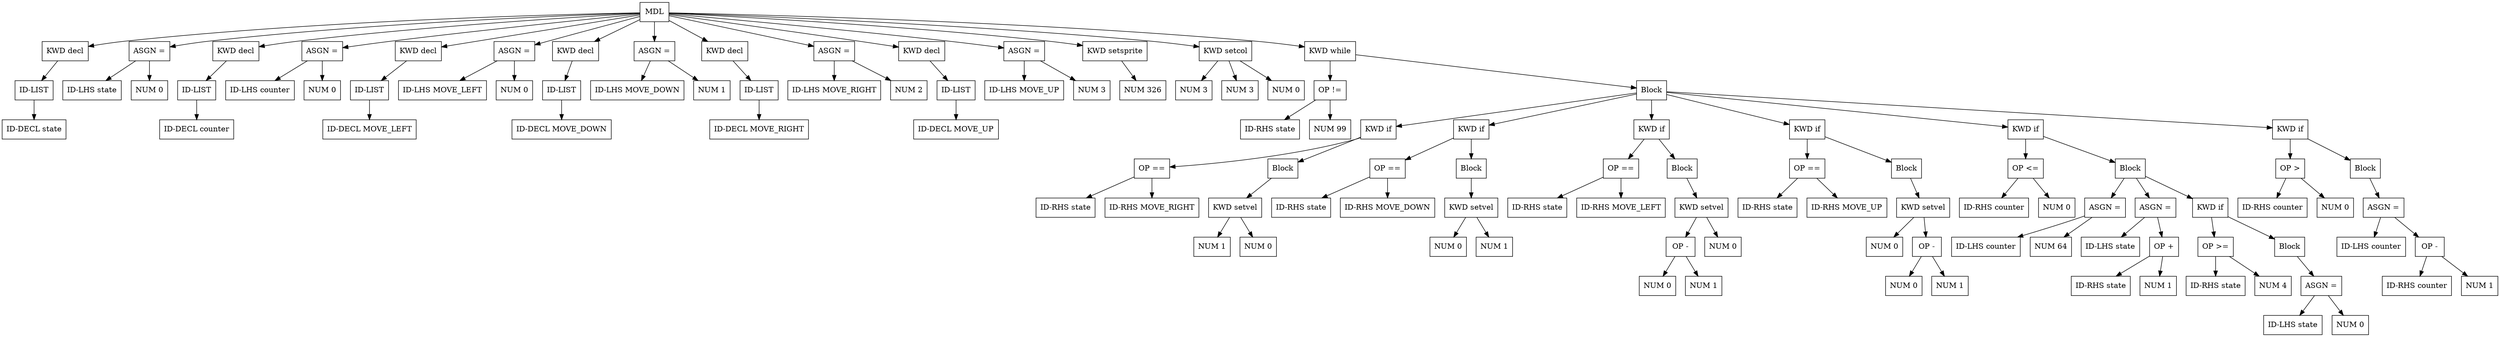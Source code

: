 digraph G {
node [shape = circle];
node498 [ uuid = "e1060b27-1aa1-4fc4-bf4d-04bf8f165135" shape = "record" label = "MDL " ];
node499 [ uuid = "066e80fa-7112-4c84-af8b-d5bfc8f71dae" shape = "record" label = "KWD decl" ];
node500 [ uuid = "85df9cc1-094c-4ca2-b7a7-a786f8243e1e" shape = "record" label = "ID-LIST " ];
node501 [ uuid = "45674659-3f77-4241-9c52-7e92f2faff8d" shape = "record" label = "ID-DECL state" ];
node500 -> node501;
node499 -> node500;
node498 -> node499;
node503 [ uuid = "ce04d03d-5ed6-4637-a546-85fbab59f8a3" shape = "record" label = "ASGN =" ];
node502 [ uuid = "95a0bd61-9da4-4ff9-b745-e636a375502c" shape = "record" label = "ID-LHS state" ];
node503 -> node502;
node504 [ uuid = "e69ab937-d80d-4ade-a99f-66d3f74644e8" shape = "record" label = "NUM 0" ];
node503 -> node504;
node498 -> node503;
node505 [ uuid = "9fa4763b-750a-4e2a-8516-868c7c6568c2" shape = "record" label = "KWD decl" ];
node506 [ uuid = "211f2660-0f6d-4a1c-8b97-51e41c46d585" shape = "record" label = "ID-LIST " ];
node507 [ uuid = "6bf88244-89fb-437f-8b85-297be9b9b528" shape = "record" label = "ID-DECL counter" ];
node506 -> node507;
node505 -> node506;
node498 -> node505;
node509 [ uuid = "6415a1f9-b4b0-411e-899c-4c0a10f4c627" shape = "record" label = "ASGN =" ];
node508 [ uuid = "45447a83-c36a-47f6-9f89-433a93d2954e" shape = "record" label = "ID-LHS counter" ];
node509 -> node508;
node510 [ uuid = "e883105e-3b15-49ed-8361-9957279822fc" shape = "record" label = "NUM 0" ];
node509 -> node510;
node498 -> node509;
node511 [ uuid = "cf4ef6b8-167e-4e49-8173-3f7623d9dada" shape = "record" label = "KWD decl" ];
node512 [ uuid = "c7443871-d377-408c-8bc2-afb80146dcbf" shape = "record" label = "ID-LIST " ];
node513 [ uuid = "5c8a5a94-da71-46bc-be98-d4c337042ded" shape = "record" label = "ID-DECL MOVE_LEFT" ];
node512 -> node513;
node511 -> node512;
node498 -> node511;
node515 [ uuid = "57c812bf-8373-488b-aa6c-ad99a1a2eaf1" shape = "record" label = "ASGN =" ];
node514 [ uuid = "ff4e203f-135f-4102-b9de-9597b9da38a2" shape = "record" label = "ID-LHS MOVE_LEFT" ];
node515 -> node514;
node516 [ uuid = "aed3ff87-9dcd-4e53-ace9-eaa1eb27a3ab" shape = "record" label = "NUM 0" ];
node515 -> node516;
node498 -> node515;
node517 [ uuid = "5752da3a-4001-47cb-9ee9-67fe6e866344" shape = "record" label = "KWD decl" ];
node518 [ uuid = "32090de2-e9f4-4a75-8df1-8d16a2f3518b" shape = "record" label = "ID-LIST " ];
node519 [ uuid = "4eccbd9b-d87d-4c59-916a-97e1c53e131e" shape = "record" label = "ID-DECL MOVE_DOWN" ];
node518 -> node519;
node517 -> node518;
node498 -> node517;
node521 [ uuid = "f552ed07-cce0-4bde-b653-3005eaefeaee" shape = "record" label = "ASGN =" ];
node520 [ uuid = "d9d3abe1-c41a-4141-8a8c-0919b43d5fde" shape = "record" label = "ID-LHS MOVE_DOWN" ];
node521 -> node520;
node522 [ uuid = "8d888816-dd91-43f1-9b5e-d310ad3e0bfe" shape = "record" label = "NUM 1" ];
node521 -> node522;
node498 -> node521;
node523 [ uuid = "e9c99a5e-2693-4e61-8bc0-b9d5ff045d59" shape = "record" label = "KWD decl" ];
node524 [ uuid = "025e017c-09b5-448f-a4e1-fec292eb29e1" shape = "record" label = "ID-LIST " ];
node525 [ uuid = "8a79584d-9726-4740-8747-54e8a41e3e4c" shape = "record" label = "ID-DECL MOVE_RIGHT" ];
node524 -> node525;
node523 -> node524;
node498 -> node523;
node527 [ uuid = "fd233df5-7f2f-4d54-bdd7-dbacd171ccfc" shape = "record" label = "ASGN =" ];
node526 [ uuid = "7aadd8d1-fb7b-4d59-90eb-ad928919465a" shape = "record" label = "ID-LHS MOVE_RIGHT" ];
node527 -> node526;
node528 [ uuid = "1a96d18c-7c79-4cd5-a22b-af47c4e1c844" shape = "record" label = "NUM 2" ];
node527 -> node528;
node498 -> node527;
node529 [ uuid = "3d82fc7b-b3f2-4782-b597-0383c6ca3fb2" shape = "record" label = "KWD decl" ];
node530 [ uuid = "1a4609f3-5eb5-4166-a7d7-774106b03edc" shape = "record" label = "ID-LIST " ];
node531 [ uuid = "2483c6a3-ba79-4628-bf79-cf28014a9317" shape = "record" label = "ID-DECL MOVE_UP" ];
node530 -> node531;
node529 -> node530;
node498 -> node529;
node533 [ uuid = "628c3d94-bf97-4ca0-835c-cc9835dfe13e" shape = "record" label = "ASGN =" ];
node532 [ uuid = "fba440d5-6ba7-4034-9737-81099f5dca0b" shape = "record" label = "ID-LHS MOVE_UP" ];
node533 -> node532;
node534 [ uuid = "228d98d1-e56f-431b-b9b8-75265a578b48" shape = "record" label = "NUM 3" ];
node533 -> node534;
node498 -> node533;
node535 [ uuid = "e0c7b4d2-da8c-408b-85c8-57e88314e509" shape = "record" label = "KWD setsprite" ];
node536 [ uuid = "583a0e00-629d-454f-94eb-ebfa76e59e54" shape = "record" label = "NUM 326" ];
node535 -> node536;
node498 -> node535;
node537 [ uuid = "e5914be0-e38e-4c62-a596-8d3e1c8029cc" shape = "record" label = "KWD setcol" ];
node538 [ uuid = "09e99326-b2bb-42c5-80ae-a5426a5b911f" shape = "record" label = "NUM 3" ];
node537 -> node538;
node539 [ uuid = "17413063-1cd6-4b4c-84cf-51745d1063b0" shape = "record" label = "NUM 3" ];
node537 -> node539;
node540 [ uuid = "14f4cd81-3573-4737-8980-cfda23adb307" shape = "record" label = "NUM 0" ];
node537 -> node540;
node498 -> node537;
node541 [ uuid = "fd184145-8621-4253-8da9-bd8e291a4963" shape = "record" label = "KWD while" ];
node543 [ uuid = "e66835ae-398e-4a56-8a3d-7711b2c85270" shape = "record" label = "OP !=" ];
node542 [ uuid = "5e159cc8-07be-4993-b2e7-40e5cd0292cb" shape = "record" label = "ID-RHS state" ];
node543 -> node542;
node544 [ uuid = "a3518e43-7975-427a-97f1-1dedbed6299e" shape = "record" label = "NUM 99" ];
node543 -> node544;
node541 -> node543;
node545 [ uuid = "e648ad3b-13b4-482a-b3f0-64f4b2e22430" shape = "record" label = "Block " ];
node546 [ uuid = "70df6b8e-6733-41a2-b00f-7a9650e3e6bf" shape = "record" label = "KWD if" ];
node548 [ uuid = "add715da-0e9f-4c1b-a859-55b8a335a017" shape = "record" label = "OP ==" ];
node547 [ uuid = "7275dfd2-7b85-4e30-aa1e-b95c51d63589" shape = "record" label = "ID-RHS state" ];
node548 -> node547;
node549 [ uuid = "ff9232ed-8306-41b1-bf34-f627ec1a5d7a" shape = "record" label = "ID-RHS MOVE_RIGHT" ];
node548 -> node549;
node546 -> node548;
node550 [ uuid = "041f4097-b0a2-416c-80b4-d5e8b99f25a5" shape = "record" label = "Block " ];
node551 [ uuid = "5e64fa5e-e0fd-4daf-a972-55b76c586491" shape = "record" label = "KWD setvel" ];
node552 [ uuid = "28bd6d68-b338-4a7f-bb3c-97d4ae09f5b7" shape = "record" label = "NUM 1" ];
node551 -> node552;
node553 [ uuid = "bb145ce6-0158-4b42-9039-cae772185390" shape = "record" label = "NUM 0" ];
node551 -> node553;
node550 -> node551;
node546 -> node550;
node545 -> node546;
node554 [ uuid = "c68bb4b1-9560-4300-9588-9da96ac0ca4f" shape = "record" label = "KWD if" ];
node556 [ uuid = "2085f4bc-bfa8-474a-9857-83ad605f6c68" shape = "record" label = "OP ==" ];
node555 [ uuid = "06dc6c3e-ad61-4cd5-a4b1-5c38825ea6ee" shape = "record" label = "ID-RHS state" ];
node556 -> node555;
node557 [ uuid = "a6f26fcb-3066-4da3-9892-686c839af9c2" shape = "record" label = "ID-RHS MOVE_DOWN" ];
node556 -> node557;
node554 -> node556;
node558 [ uuid = "c2af503f-52db-4bde-87cf-ff340e1ba026" shape = "record" label = "Block " ];
node559 [ uuid = "98b15059-0b08-47c5-aa7c-e315e535e709" shape = "record" label = "KWD setvel" ];
node560 [ uuid = "48ab62d1-f13c-45e9-aa50-83493ce1e118" shape = "record" label = "NUM 0" ];
node559 -> node560;
node561 [ uuid = "a580bcc0-43e1-424e-bc9b-5f858a270322" shape = "record" label = "NUM 1" ];
node559 -> node561;
node558 -> node559;
node554 -> node558;
node545 -> node554;
node562 [ uuid = "43798e83-3dcf-4c75-b51a-97b4a26fde37" shape = "record" label = "KWD if" ];
node564 [ uuid = "78b9a599-a879-4eea-9bce-6d88c5148954" shape = "record" label = "OP ==" ];
node563 [ uuid = "0d99c051-a0fc-414b-bb72-ee761e7b22b4" shape = "record" label = "ID-RHS state" ];
node564 -> node563;
node565 [ uuid = "a9a9a89e-f24b-4d15-ba9a-7bc8c67d4273" shape = "record" label = "ID-RHS MOVE_LEFT" ];
node564 -> node565;
node562 -> node564;
node566 [ uuid = "df3d6d19-9475-481b-a7ac-83c3115ddca7" shape = "record" label = "Block " ];
node567 [ uuid = "3ae50fc4-2465-4b0b-9f68-bf1effd0677e" shape = "record" label = "KWD setvel" ];
node569 [ uuid = "ab13894a-6aeb-4af5-a402-216913cae7ee" shape = "record" label = "OP -" ];
node568 [ uuid = "ed87ea69-d281-4f28-8858-c37a21e29fe3" shape = "record" label = "NUM 0" ];
node569 -> node568;
node570 [ uuid = "c3aac3e5-3bfc-4214-ad79-6783b6c220cb" shape = "record" label = "NUM 1" ];
node569 -> node570;
node567 -> node569;
node571 [ uuid = "2bf89439-067c-482b-982f-d17b46554651" shape = "record" label = "NUM 0" ];
node567 -> node571;
node566 -> node567;
node562 -> node566;
node545 -> node562;
node572 [ uuid = "565a294c-08dc-4c9e-ac80-05004a14e94b" shape = "record" label = "KWD if" ];
node574 [ uuid = "8276db0b-16f5-4da7-9250-d0d867a32492" shape = "record" label = "OP ==" ];
node573 [ uuid = "4447f177-99ae-4348-aa50-80f0a9838933" shape = "record" label = "ID-RHS state" ];
node574 -> node573;
node575 [ uuid = "55a603ed-acaf-4d7d-98ac-75bf57dc08ab" shape = "record" label = "ID-RHS MOVE_UP" ];
node574 -> node575;
node572 -> node574;
node576 [ uuid = "bd66c06d-f71c-4576-ab18-49f867b2690e" shape = "record" label = "Block " ];
node577 [ uuid = "0c135faf-d950-4a8e-be0f-634f41482940" shape = "record" label = "KWD setvel" ];
node578 [ uuid = "4e064af5-f11c-41ef-bb81-41b8de9993f5" shape = "record" label = "NUM 0" ];
node577 -> node578;
node580 [ uuid = "6eeadee5-381a-4ceb-86c6-658955da8332" shape = "record" label = "OP -" ];
node579 [ uuid = "fd4ae3ff-daf8-4c14-95d6-01389f71ce03" shape = "record" label = "NUM 0" ];
node580 -> node579;
node581 [ uuid = "add0eafb-58a4-451f-aa29-455c363bd637" shape = "record" label = "NUM 1" ];
node580 -> node581;
node577 -> node580;
node576 -> node577;
node572 -> node576;
node545 -> node572;
node582 [ uuid = "1ac573cb-453c-4ae4-bb8d-c9492d31d924" shape = "record" label = "KWD if" ];
node584 [ uuid = "b92ffcf3-102b-4668-9856-34f96e71faa1" shape = "record" label = "OP \<=" ];
node583 [ uuid = "628b5c8e-d49b-4687-8cca-4ace30a0367f" shape = "record" label = "ID-RHS counter" ];
node584 -> node583;
node585 [ uuid = "e95f3ac4-dc5f-49e2-877a-431da4641eea" shape = "record" label = "NUM 0" ];
node584 -> node585;
node582 -> node584;
node586 [ uuid = "b53911ed-e798-4611-8420-eb05be425118" shape = "record" label = "Block " ];
node588 [ uuid = "30716777-e8a7-4b56-9b6c-48a04c4a97b0" shape = "record" label = "ASGN =" ];
node587 [ uuid = "771f815c-131c-4769-93e0-76aa43ad0d6a" shape = "record" label = "ID-LHS counter" ];
node588 -> node587;
node589 [ uuid = "61219255-3866-47a4-9bb2-d26afbfc5a3d" shape = "record" label = "NUM 64" ];
node588 -> node589;
node586 -> node588;
node591 [ uuid = "c0171656-5c49-492e-a8b1-6d6364898400" shape = "record" label = "ASGN =" ];
node590 [ uuid = "ec7e4af5-f51a-4f13-852b-b78d6174f234" shape = "record" label = "ID-LHS state" ];
node591 -> node590;
node593 [ uuid = "d4022fcd-cfcd-48f7-861a-e0ab4359b3b0" shape = "record" label = "OP +" ];
node592 [ uuid = "95d98516-ce63-464f-94c2-46fb5f341fc6" shape = "record" label = "ID-RHS state" ];
node593 -> node592;
node594 [ uuid = "92b08244-d9f2-40a3-b55f-dccc1ba9f233" shape = "record" label = "NUM 1" ];
node593 -> node594;
node591 -> node593;
node586 -> node591;
node595 [ uuid = "3e8faf5e-1a2d-4b82-8e04-a73085581a2a" shape = "record" label = "KWD if" ];
node597 [ uuid = "f7e40228-2810-4f47-83db-f7697d127226" shape = "record" label = "OP \>=" ];
node596 [ uuid = "761d3a03-c0d7-4933-a7d3-970372bd3829" shape = "record" label = "ID-RHS state" ];
node597 -> node596;
node598 [ uuid = "d28d75a6-2e88-408f-b636-996b1bb6796c" shape = "record" label = "NUM 4" ];
node597 -> node598;
node595 -> node597;
node599 [ uuid = "8a997b0b-f5ed-4fd7-a13e-a983b195b7fe" shape = "record" label = "Block " ];
node601 [ uuid = "341d4c0c-cdbc-4664-82d4-b0bdce195cd0" shape = "record" label = "ASGN =" ];
node600 [ uuid = "4f8dbefe-58f0-4056-b95c-1d19b9a34abd" shape = "record" label = "ID-LHS state" ];
node601 -> node600;
node602 [ uuid = "4e75eb66-d44d-4ea3-ae7a-09e2af11a37e" shape = "record" label = "NUM 0" ];
node601 -> node602;
node599 -> node601;
node595 -> node599;
node586 -> node595;
node582 -> node586;
node545 -> node582;
node603 [ uuid = "fa3ea2f1-b37d-4a62-acf1-7e77855c0863" shape = "record" label = "KWD if" ];
node605 [ uuid = "84d304e8-61a0-46dd-b194-7d9aa2731e8f" shape = "record" label = "OP \>" ];
node604 [ uuid = "af05f386-ffe3-4903-861d-f77835ce9f2c" shape = "record" label = "ID-RHS counter" ];
node605 -> node604;
node606 [ uuid = "aa6ba5c6-9891-4baa-abfe-0e0771bbec8a" shape = "record" label = "NUM 0" ];
node605 -> node606;
node603 -> node605;
node607 [ uuid = "d46f7b27-a711-4125-9935-c74de53b4c18" shape = "record" label = "Block " ];
node609 [ uuid = "bc1ed621-4fe4-4425-b736-95a6fe15b5b7" shape = "record" label = "ASGN =" ];
node608 [ uuid = "0b03d3e2-5cc5-4f4a-aa61-9f1f1d4dd951" shape = "record" label = "ID-LHS counter" ];
node609 -> node608;
node611 [ uuid = "c754a67f-bc59-4612-b0a2-5adabbcf97da" shape = "record" label = "OP -" ];
node610 [ uuid = "1f47963d-60bf-4479-be8c-27732678a43e" shape = "record" label = "ID-RHS counter" ];
node611 -> node610;
node612 [ uuid = "8df1fbd3-ab88-4404-a815-19b5ef85eff3" shape = "record" label = "NUM 1" ];
node611 -> node612;
node609 -> node611;
node607 -> node609;
node603 -> node607;
node545 -> node603;
node541 -> node545;
node498 -> node541;
}
